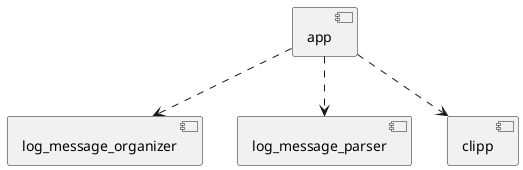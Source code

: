 @startuml inline_umlgraph_1.png
[app] ..> [log_message_organizer]
[app] ..> [log_message_parser]
[app] ..> [clipp]
@enduml
